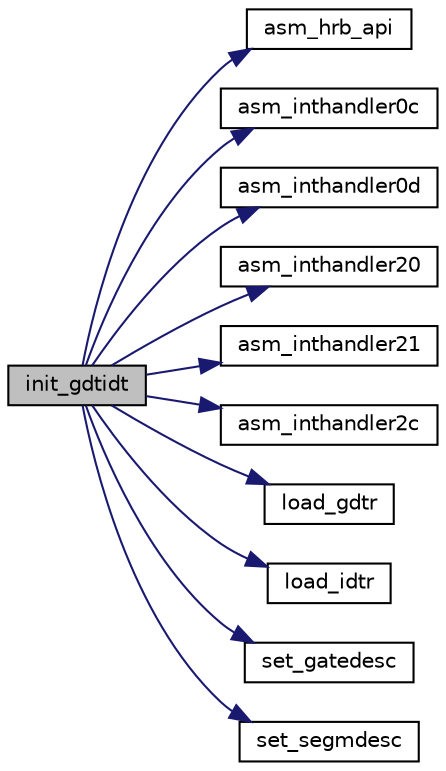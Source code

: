 digraph "init_gdtidt"
{
 // LATEX_PDF_SIZE
  edge [fontname="Helvetica",fontsize="10",labelfontname="Helvetica",labelfontsize="10"];
  node [fontname="Helvetica",fontsize="10",shape=record];
  rankdir="LR";
  Node1 [label="init_gdtidt",height=0.2,width=0.4,color="black", fillcolor="grey75", style="filled", fontcolor="black",tooltip=" "];
  Node1 -> Node2 [color="midnightblue",fontsize="10",style="solid",fontname="Helvetica"];
  Node2 [label="asm_hrb_api",height=0.2,width=0.4,color="black", fillcolor="white", style="filled",URL="$bootpack_8h.html#a3f0b9e8bde51dc3ed58642ff2f653454",tooltip=" "];
  Node1 -> Node3 [color="midnightblue",fontsize="10",style="solid",fontname="Helvetica"];
  Node3 [label="asm_inthandler0c",height=0.2,width=0.4,color="black", fillcolor="white", style="filled",URL="$bootpack_8h.html#abcbe6ab7de11ead7c369c41cac634237",tooltip=" "];
  Node1 -> Node4 [color="midnightblue",fontsize="10",style="solid",fontname="Helvetica"];
  Node4 [label="asm_inthandler0d",height=0.2,width=0.4,color="black", fillcolor="white", style="filled",URL="$bootpack_8h.html#a5dd851eafcfb3598ee2526eacb19bce9",tooltip=" "];
  Node1 -> Node5 [color="midnightblue",fontsize="10",style="solid",fontname="Helvetica"];
  Node5 [label="asm_inthandler20",height=0.2,width=0.4,color="black", fillcolor="white", style="filled",URL="$bootpack_8h.html#abf9da88d9dae08dab301bc337996ca87",tooltip=" "];
  Node1 -> Node6 [color="midnightblue",fontsize="10",style="solid",fontname="Helvetica"];
  Node6 [label="asm_inthandler21",height=0.2,width=0.4,color="black", fillcolor="white", style="filled",URL="$bootpack_8h.html#a2f5878aef3f695aa18bea63f08d516c5",tooltip=" "];
  Node1 -> Node7 [color="midnightblue",fontsize="10",style="solid",fontname="Helvetica"];
  Node7 [label="asm_inthandler2c",height=0.2,width=0.4,color="black", fillcolor="white", style="filled",URL="$bootpack_8h.html#a6b3fdc28ef34e450937c94e90d3d003b",tooltip=" "];
  Node1 -> Node8 [color="midnightblue",fontsize="10",style="solid",fontname="Helvetica"];
  Node8 [label="load_gdtr",height=0.2,width=0.4,color="black", fillcolor="white", style="filled",URL="$bootpack_8h.html#a90cc934e88e02161c8d0a52cc39025f3",tooltip=" "];
  Node1 -> Node9 [color="midnightblue",fontsize="10",style="solid",fontname="Helvetica"];
  Node9 [label="load_idtr",height=0.2,width=0.4,color="black", fillcolor="white", style="filled",URL="$bootpack_8h.html#a97b93121cbb4ac660389d9943e7a6928",tooltip=" "];
  Node1 -> Node10 [color="midnightblue",fontsize="10",style="solid",fontname="Helvetica"];
  Node10 [label="set_gatedesc",height=0.2,width=0.4,color="black", fillcolor="white", style="filled",URL="$dsctbl_8c.html#ac34fd5deede8babe82f6f858378bc3b5",tooltip=" "];
  Node1 -> Node11 [color="midnightblue",fontsize="10",style="solid",fontname="Helvetica"];
  Node11 [label="set_segmdesc",height=0.2,width=0.4,color="black", fillcolor="white", style="filled",URL="$dsctbl_8c.html#a3d51340647ade1a89f63e7b841e48176",tooltip=" "];
}

